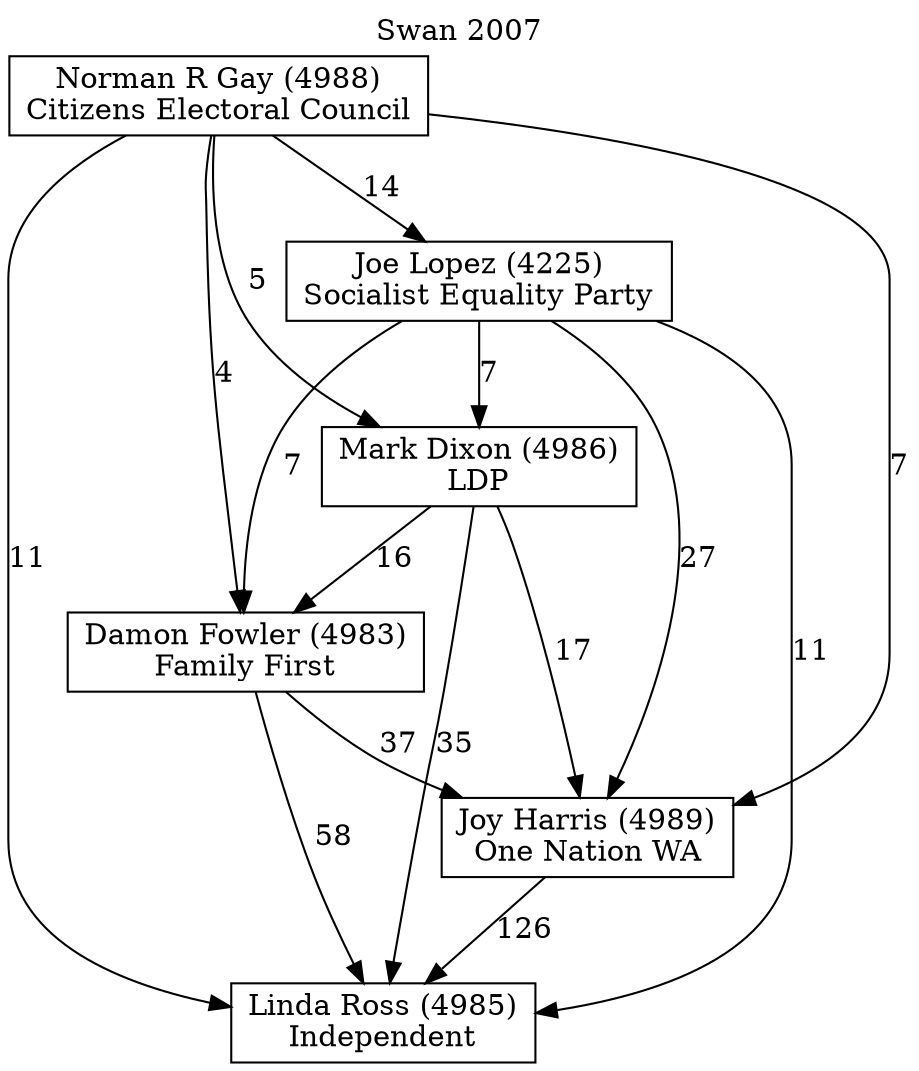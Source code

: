 // House preference flow
digraph "Linda Ross (4985)_Swan_2007" {
	graph [label="Swan 2007" labelloc=t mclimit=10]
	node [shape=box]
	"Linda Ross (4985)" [label="Linda Ross (4985)
Independent"]
	"Joy Harris (4989)" [label="Joy Harris (4989)
One Nation WA"]
	"Damon Fowler (4983)" [label="Damon Fowler (4983)
Family First"]
	"Mark Dixon (4986)" [label="Mark Dixon (4986)
LDP"]
	"Joe Lopez (4225)" [label="Joe Lopez (4225)
Socialist Equality Party"]
	"Norman R Gay (4988)" [label="Norman R Gay (4988)
Citizens Electoral Council"]
	"Joy Harris (4989)" -> "Linda Ross (4985)" [label=126]
	"Damon Fowler (4983)" -> "Joy Harris (4989)" [label=37]
	"Mark Dixon (4986)" -> "Damon Fowler (4983)" [label=16]
	"Joe Lopez (4225)" -> "Mark Dixon (4986)" [label=7]
	"Norman R Gay (4988)" -> "Joe Lopez (4225)" [label=14]
	"Damon Fowler (4983)" -> "Linda Ross (4985)" [label=58]
	"Mark Dixon (4986)" -> "Linda Ross (4985)" [label=35]
	"Joe Lopez (4225)" -> "Linda Ross (4985)" [label=11]
	"Norman R Gay (4988)" -> "Linda Ross (4985)" [label=11]
	"Norman R Gay (4988)" -> "Mark Dixon (4986)" [label=5]
	"Joe Lopez (4225)" -> "Damon Fowler (4983)" [label=7]
	"Norman R Gay (4988)" -> "Damon Fowler (4983)" [label=4]
	"Mark Dixon (4986)" -> "Joy Harris (4989)" [label=17]
	"Joe Lopez (4225)" -> "Joy Harris (4989)" [label=27]
	"Norman R Gay (4988)" -> "Joy Harris (4989)" [label=7]
}
